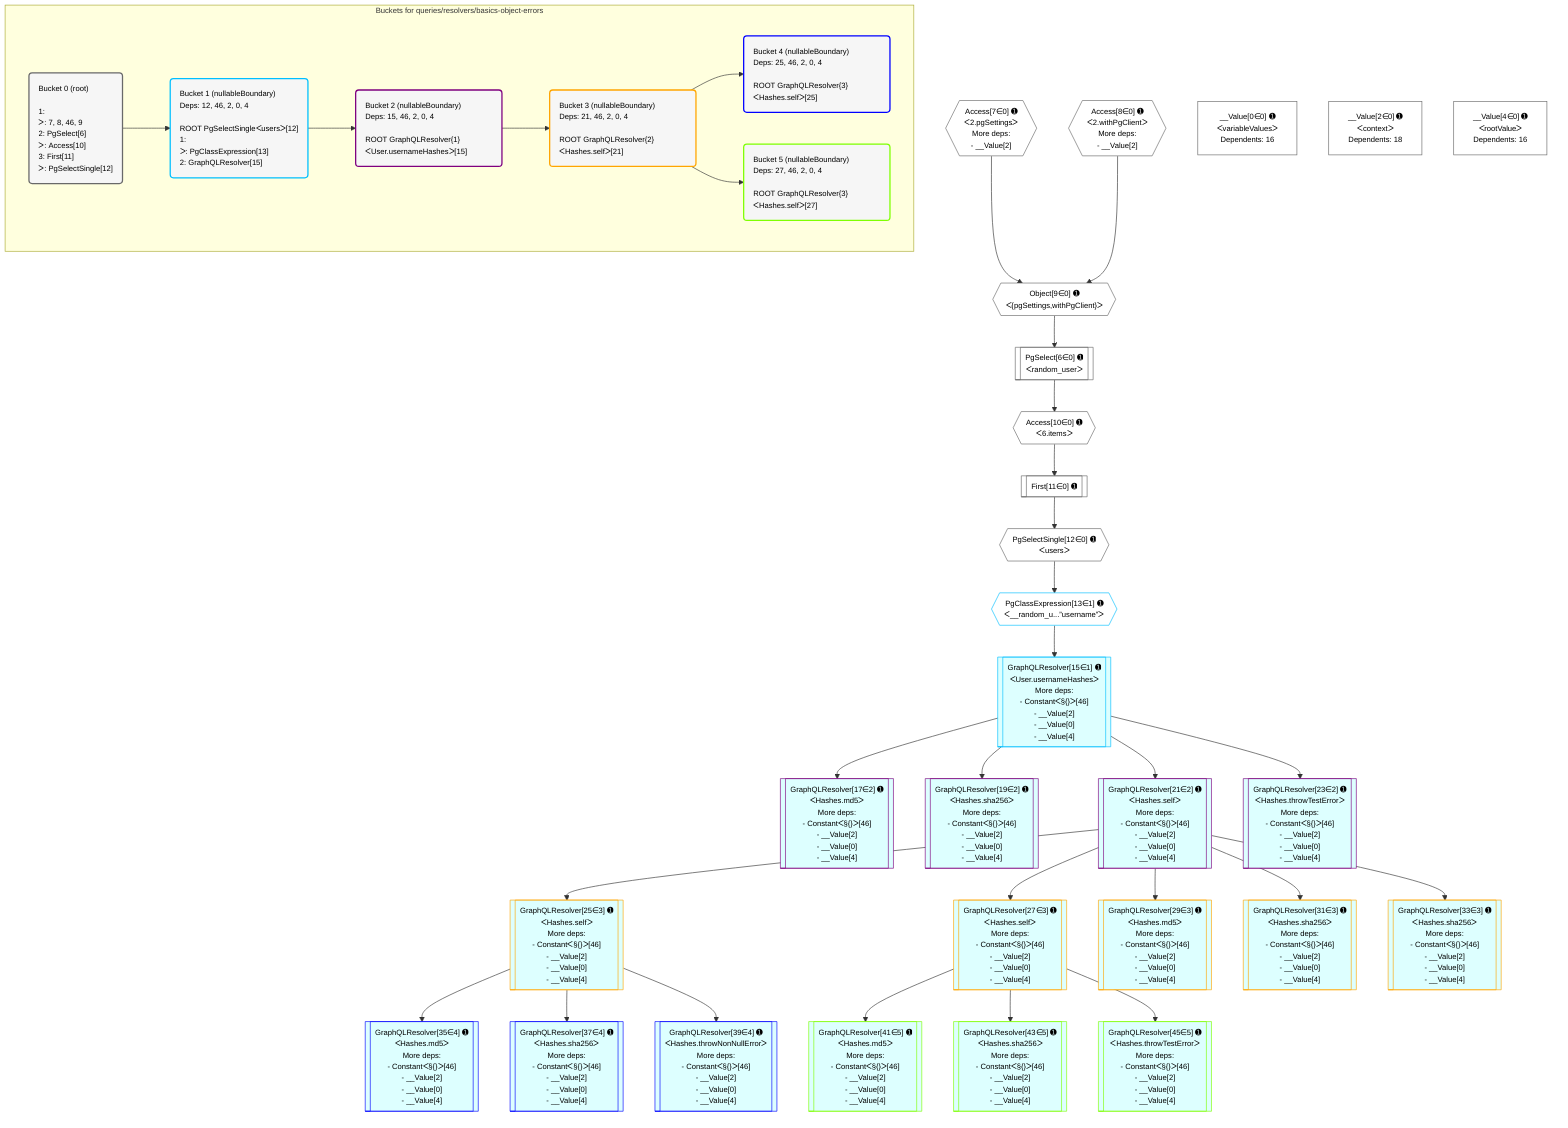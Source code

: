 %%{init: {'themeVariables': { 'fontSize': '12px'}}}%%
graph TD
    classDef path fill:#eee,stroke:#000,color:#000
    classDef plan fill:#fff,stroke-width:1px,color:#000
    classDef itemplan fill:#fff,stroke-width:2px,color:#000
    classDef unbatchedplan fill:#dff,stroke-width:1px,color:#000
    classDef sideeffectplan fill:#fcc,stroke-width:2px,color:#000
    classDef bucket fill:#f6f6f6,color:#000,stroke-width:2px,text-align:left

    subgraph "Buckets for queries/resolvers/basics-object-errors"
    Bucket0("Bucket 0 (root)<br /><br />1: <br />ᐳ: 7, 8, 46, 9<br />2: PgSelect[6]<br />ᐳ: Access[10]<br />3: First[11]<br />ᐳ: PgSelectSingle[12]"):::bucket
    Bucket1("Bucket 1 (nullableBoundary)<br />Deps: 12, 46, 2, 0, 4<br /><br />ROOT PgSelectSingleᐸusersᐳ[12]<br />1: <br />ᐳ: PgClassExpression[13]<br />2: GraphQLResolver[15]"):::bucket
    Bucket2("Bucket 2 (nullableBoundary)<br />Deps: 15, 46, 2, 0, 4<br /><br />ROOT GraphQLResolver{1}ᐸUser.usernameHashesᐳ[15]"):::bucket
    Bucket3("Bucket 3 (nullableBoundary)<br />Deps: 21, 46, 2, 0, 4<br /><br />ROOT GraphQLResolver{2}ᐸHashes.selfᐳ[21]"):::bucket
    Bucket4("Bucket 4 (nullableBoundary)<br />Deps: 25, 46, 2, 0, 4<br /><br />ROOT GraphQLResolver{3}ᐸHashes.selfᐳ[25]"):::bucket
    Bucket5("Bucket 5 (nullableBoundary)<br />Deps: 27, 46, 2, 0, 4<br /><br />ROOT GraphQLResolver{3}ᐸHashes.selfᐳ[27]"):::bucket
    end
    Bucket0 --> Bucket1
    Bucket1 --> Bucket2
    Bucket2 --> Bucket3
    Bucket3 --> Bucket4 & Bucket5

    %% plan dependencies
    Object9{{"Object[9∈0] ➊<br />ᐸ{pgSettings,withPgClient}ᐳ"}}:::plan
    Access7{{"Access[7∈0] ➊<br />ᐸ2.pgSettingsᐳ<br />More deps:<br />- __Value[2]"}}:::plan
    Access8{{"Access[8∈0] ➊<br />ᐸ2.withPgClientᐳ<br />More deps:<br />- __Value[2]"}}:::plan
    Access7 & Access8 --> Object9
    PgSelect6[["PgSelect[6∈0] ➊<br />ᐸrandom_userᐳ"]]:::plan
    Object9 --> PgSelect6
    Access10{{"Access[10∈0] ➊<br />ᐸ6.itemsᐳ"}}:::plan
    PgSelect6 --> Access10
    First11[["First[11∈0] ➊"]]:::plan
    Access10 --> First11
    PgSelectSingle12{{"PgSelectSingle[12∈0] ➊<br />ᐸusersᐳ"}}:::plan
    First11 --> PgSelectSingle12
    __Value0["__Value[0∈0] ➊<br />ᐸvariableValuesᐳ<br />Dependents: 16"]:::plan
    __Value2["__Value[2∈0] ➊<br />ᐸcontextᐳ<br />Dependents: 18"]:::plan
    __Value4["__Value[4∈0] ➊<br />ᐸrootValueᐳ<br />Dependents: 16"]:::plan
    GraphQLResolver15[["GraphQLResolver[15∈1] ➊<br />ᐸUser.usernameHashesᐳ<br />More deps:<br />- Constantᐸ§{}ᐳ[46]<br />- __Value[2]<br />- __Value[0]<br />- __Value[4]"]]:::unbatchedplan
    PgClassExpression13{{"PgClassExpression[13∈1] ➊<br />ᐸ__random_u...”username”ᐳ"}}:::plan
    PgClassExpression13 --> GraphQLResolver15
    PgSelectSingle12 --> PgClassExpression13
    GraphQLResolver17[["GraphQLResolver[17∈2] ➊<br />ᐸHashes.md5ᐳ<br />More deps:<br />- Constantᐸ§{}ᐳ[46]<br />- __Value[2]<br />- __Value[0]<br />- __Value[4]"]]:::unbatchedplan
    GraphQLResolver15 --> GraphQLResolver17
    GraphQLResolver19[["GraphQLResolver[19∈2] ➊<br />ᐸHashes.sha256ᐳ<br />More deps:<br />- Constantᐸ§{}ᐳ[46]<br />- __Value[2]<br />- __Value[0]<br />- __Value[4]"]]:::unbatchedplan
    GraphQLResolver15 --> GraphQLResolver19
    GraphQLResolver21[["GraphQLResolver[21∈2] ➊<br />ᐸHashes.selfᐳ<br />More deps:<br />- Constantᐸ§{}ᐳ[46]<br />- __Value[2]<br />- __Value[0]<br />- __Value[4]"]]:::unbatchedplan
    GraphQLResolver15 --> GraphQLResolver21
    GraphQLResolver23[["GraphQLResolver[23∈2] ➊<br />ᐸHashes.throwTestErrorᐳ<br />More deps:<br />- Constantᐸ§{}ᐳ[46]<br />- __Value[2]<br />- __Value[0]<br />- __Value[4]"]]:::unbatchedplan
    GraphQLResolver15 --> GraphQLResolver23
    GraphQLResolver25[["GraphQLResolver[25∈3] ➊<br />ᐸHashes.selfᐳ<br />More deps:<br />- Constantᐸ§{}ᐳ[46]<br />- __Value[2]<br />- __Value[0]<br />- __Value[4]"]]:::unbatchedplan
    GraphQLResolver21 --> GraphQLResolver25
    GraphQLResolver27[["GraphQLResolver[27∈3] ➊<br />ᐸHashes.selfᐳ<br />More deps:<br />- Constantᐸ§{}ᐳ[46]<br />- __Value[2]<br />- __Value[0]<br />- __Value[4]"]]:::unbatchedplan
    GraphQLResolver21 --> GraphQLResolver27
    GraphQLResolver29[["GraphQLResolver[29∈3] ➊<br />ᐸHashes.md5ᐳ<br />More deps:<br />- Constantᐸ§{}ᐳ[46]<br />- __Value[2]<br />- __Value[0]<br />- __Value[4]"]]:::unbatchedplan
    GraphQLResolver21 --> GraphQLResolver29
    GraphQLResolver31[["GraphQLResolver[31∈3] ➊<br />ᐸHashes.sha256ᐳ<br />More deps:<br />- Constantᐸ§{}ᐳ[46]<br />- __Value[2]<br />- __Value[0]<br />- __Value[4]"]]:::unbatchedplan
    GraphQLResolver21 --> GraphQLResolver31
    GraphQLResolver33[["GraphQLResolver[33∈3] ➊<br />ᐸHashes.sha256ᐳ<br />More deps:<br />- Constantᐸ§{}ᐳ[46]<br />- __Value[2]<br />- __Value[0]<br />- __Value[4]"]]:::unbatchedplan
    GraphQLResolver21 --> GraphQLResolver33
    GraphQLResolver35[["GraphQLResolver[35∈4] ➊<br />ᐸHashes.md5ᐳ<br />More deps:<br />- Constantᐸ§{}ᐳ[46]<br />- __Value[2]<br />- __Value[0]<br />- __Value[4]"]]:::unbatchedplan
    GraphQLResolver25 --> GraphQLResolver35
    GraphQLResolver37[["GraphQLResolver[37∈4] ➊<br />ᐸHashes.sha256ᐳ<br />More deps:<br />- Constantᐸ§{}ᐳ[46]<br />- __Value[2]<br />- __Value[0]<br />- __Value[4]"]]:::unbatchedplan
    GraphQLResolver25 --> GraphQLResolver37
    GraphQLResolver39[["GraphQLResolver[39∈4] ➊<br />ᐸHashes.throwNonNullErrorᐳ<br />More deps:<br />- Constantᐸ§{}ᐳ[46]<br />- __Value[2]<br />- __Value[0]<br />- __Value[4]"]]:::unbatchedplan
    GraphQLResolver25 --> GraphQLResolver39
    GraphQLResolver41[["GraphQLResolver[41∈5] ➊<br />ᐸHashes.md5ᐳ<br />More deps:<br />- Constantᐸ§{}ᐳ[46]<br />- __Value[2]<br />- __Value[0]<br />- __Value[4]"]]:::unbatchedplan
    GraphQLResolver27 --> GraphQLResolver41
    GraphQLResolver43[["GraphQLResolver[43∈5] ➊<br />ᐸHashes.sha256ᐳ<br />More deps:<br />- Constantᐸ§{}ᐳ[46]<br />- __Value[2]<br />- __Value[0]<br />- __Value[4]"]]:::unbatchedplan
    GraphQLResolver27 --> GraphQLResolver43
    GraphQLResolver45[["GraphQLResolver[45∈5] ➊<br />ᐸHashes.throwTestErrorᐳ<br />More deps:<br />- Constantᐸ§{}ᐳ[46]<br />- __Value[2]<br />- __Value[0]<br />- __Value[4]"]]:::unbatchedplan
    GraphQLResolver27 --> GraphQLResolver45

    %% define steps
    classDef bucket0 stroke:#696969
    class Bucket0,__Value0,__Value2,__Value4,PgSelect6,Access7,Access8,Object9,Access10,First11,PgSelectSingle12 bucket0
    classDef bucket1 stroke:#00bfff
    class Bucket1,PgClassExpression13,GraphQLResolver15 bucket1
    classDef bucket2 stroke:#7f007f
    class Bucket2,GraphQLResolver17,GraphQLResolver19,GraphQLResolver21,GraphQLResolver23 bucket2
    classDef bucket3 stroke:#ffa500
    class Bucket3,GraphQLResolver25,GraphQLResolver27,GraphQLResolver29,GraphQLResolver31,GraphQLResolver33 bucket3
    classDef bucket4 stroke:#0000ff
    class Bucket4,GraphQLResolver35,GraphQLResolver37,GraphQLResolver39 bucket4
    classDef bucket5 stroke:#7fff00
    class Bucket5,GraphQLResolver41,GraphQLResolver43,GraphQLResolver45 bucket5